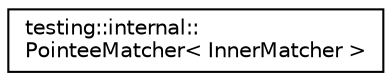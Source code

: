 digraph "Graphical Class Hierarchy"
{
  edge [fontname="Helvetica",fontsize="10",labelfontname="Helvetica",labelfontsize="10"];
  node [fontname="Helvetica",fontsize="10",shape=record];
  rankdir="LR";
  Node1 [label="testing::internal::\lPointeeMatcher\< InnerMatcher \>",height=0.2,width=0.4,color="black", fillcolor="white", style="filled",URL="$classtesting_1_1internal_1_1_pointee_matcher.html"];
}
